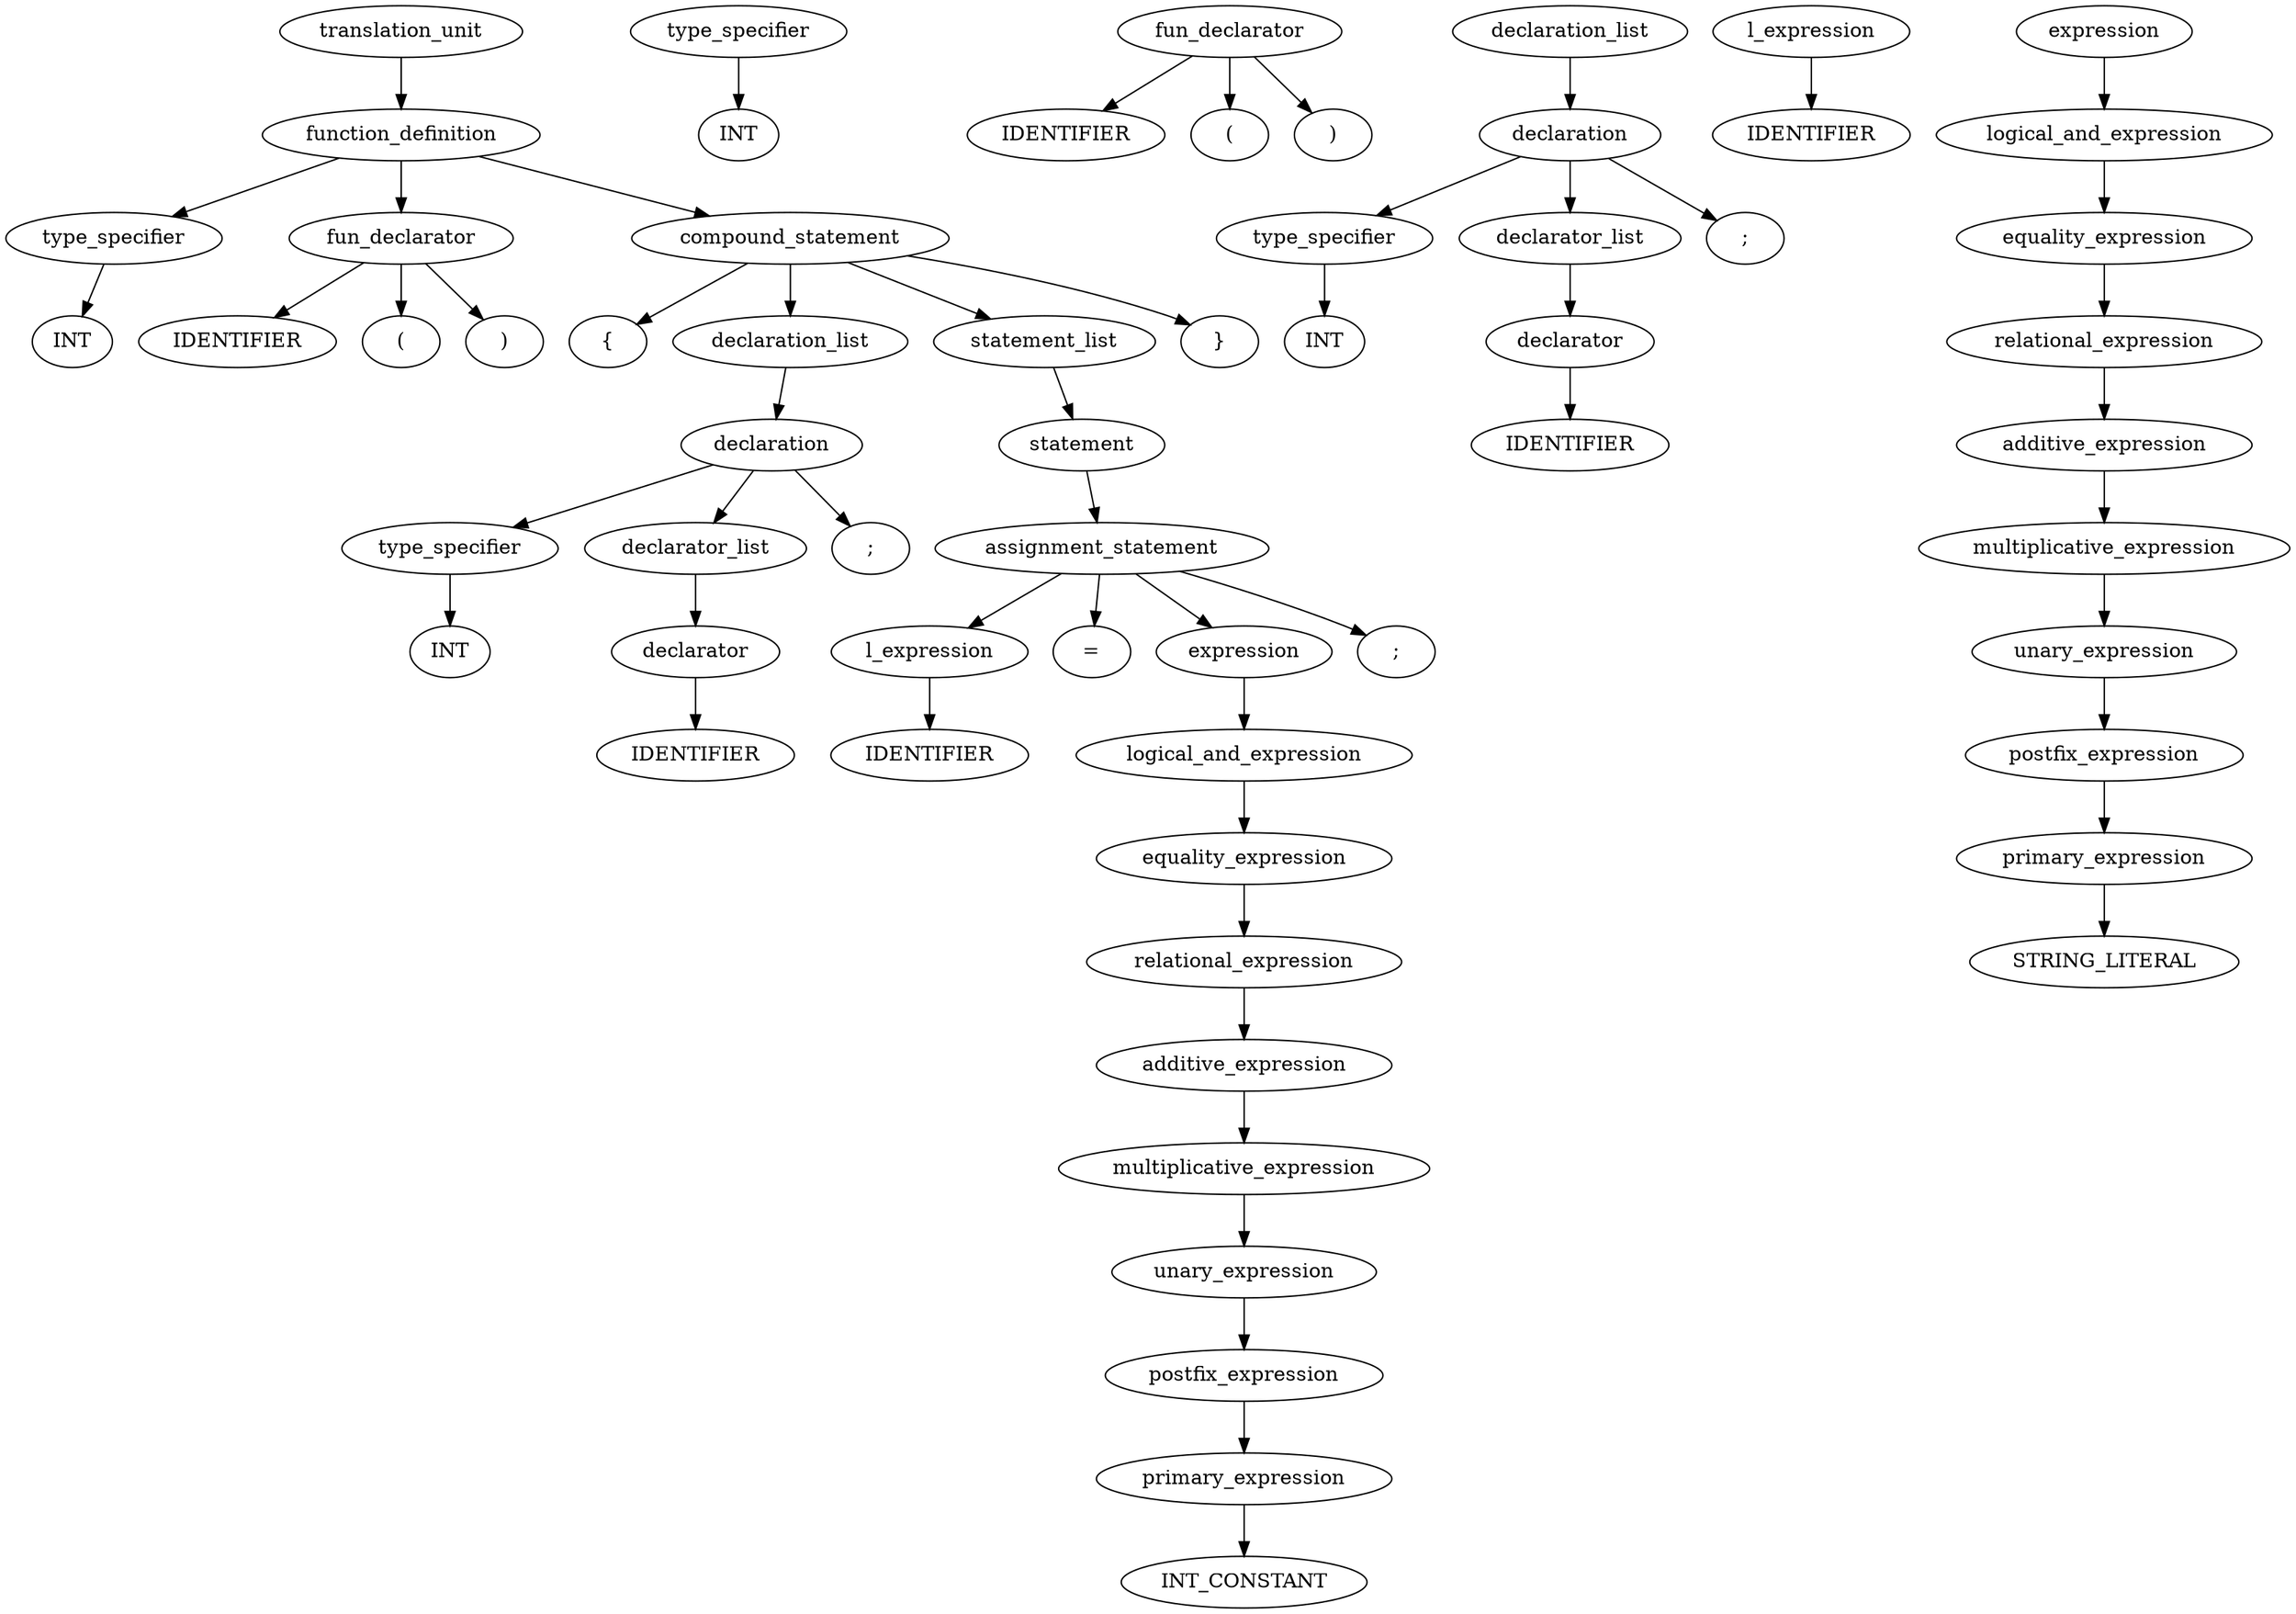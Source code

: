 digraph G {ordering=out;

2[label="type_specifier"]
1[label="INT"]
2 -> 1
6[label="fun_declarator"]
5[label="IDENTIFIER"]
4[label="("]
3[label=")"]
6 -> 5
6 -> 4
6 -> 3

8[label="type_specifier"]
7[label="INT"]
8 -> 7
10[label="declarator"]
9[label="IDENTIFIER"]
10 -> 9
11[label="declarator_list"]
11 -> 10
13[label="declaration"]
12[label=";"]
13 -> 8
13 -> 11
13 -> 12
14[label="declaration_list"]
14 -> 13

16[label="l_expression"]
15[label="IDENTIFIER"]
16 -> 15
18[label="primary_expression"]
17[label="INT_CONSTANT"]
18 -> 17
19[label="postfix_expression"]
19 -> 18
20[label="unary_expression"]
20 -> 19
21[label="multiplicative_expression"]
21 -> 20
22[label="additive_expression"]
22 -> 21
23[label="relational_expression"]
23 -> 22
24[label="equality_expression"]
24 -> 23
25[label="logical_and_expression"]
25 -> 24
26[label="expression"]
26 -> 25
29[label="assignment_statement"]
28[label="="]
27[label=";"]
29 -> 16
29 -> 28
29 -> 26
29 -> 27
30[label="statement"]
30 -> 29
31[label="statement_list"]
31 -> 30

34[label="compound_statement"]
33[label="{"]
32[label="}"]
34 -> 33
34 -> 14
34 -> 31
34 -> 32
35[label="function_definition"]
35 -> 2
35 -> 6
35 -> 34
36[label="translation_unit"]
36 -> 35


38[label="type_specifier"]
37[label="INT"]
38 -> 37
42[label="fun_declarator"]
41[label="IDENTIFIER"]
40[label="("]
39[label=")"]
42 -> 41
42 -> 40
42 -> 39

44[label="type_specifier"]
43[label="INT"]
44 -> 43
46[label="declarator"]
45[label="IDENTIFIER"]
46 -> 45
47[label="declarator_list"]
47 -> 46
49[label="declaration"]
48[label=";"]
49 -> 44
49 -> 47
49 -> 48
50[label="declaration_list"]
50 -> 49

52[label="l_expression"]
51[label="IDENTIFIER"]
52 -> 51
54[label="primary_expression"]
53[label="STRING_LITERAL"]
54 -> 53
55[label="postfix_expression"]
55 -> 54
56[label="unary_expression"]
56 -> 55
57[label="multiplicative_expression"]
57 -> 56
58[label="additive_expression"]
58 -> 57
59[label="relational_expression"]
59 -> 58
60[label="equality_expression"]
60 -> 59
61[label="logical_and_expression"]
61 -> 60
62[label="expression"]
62 -> 61}
